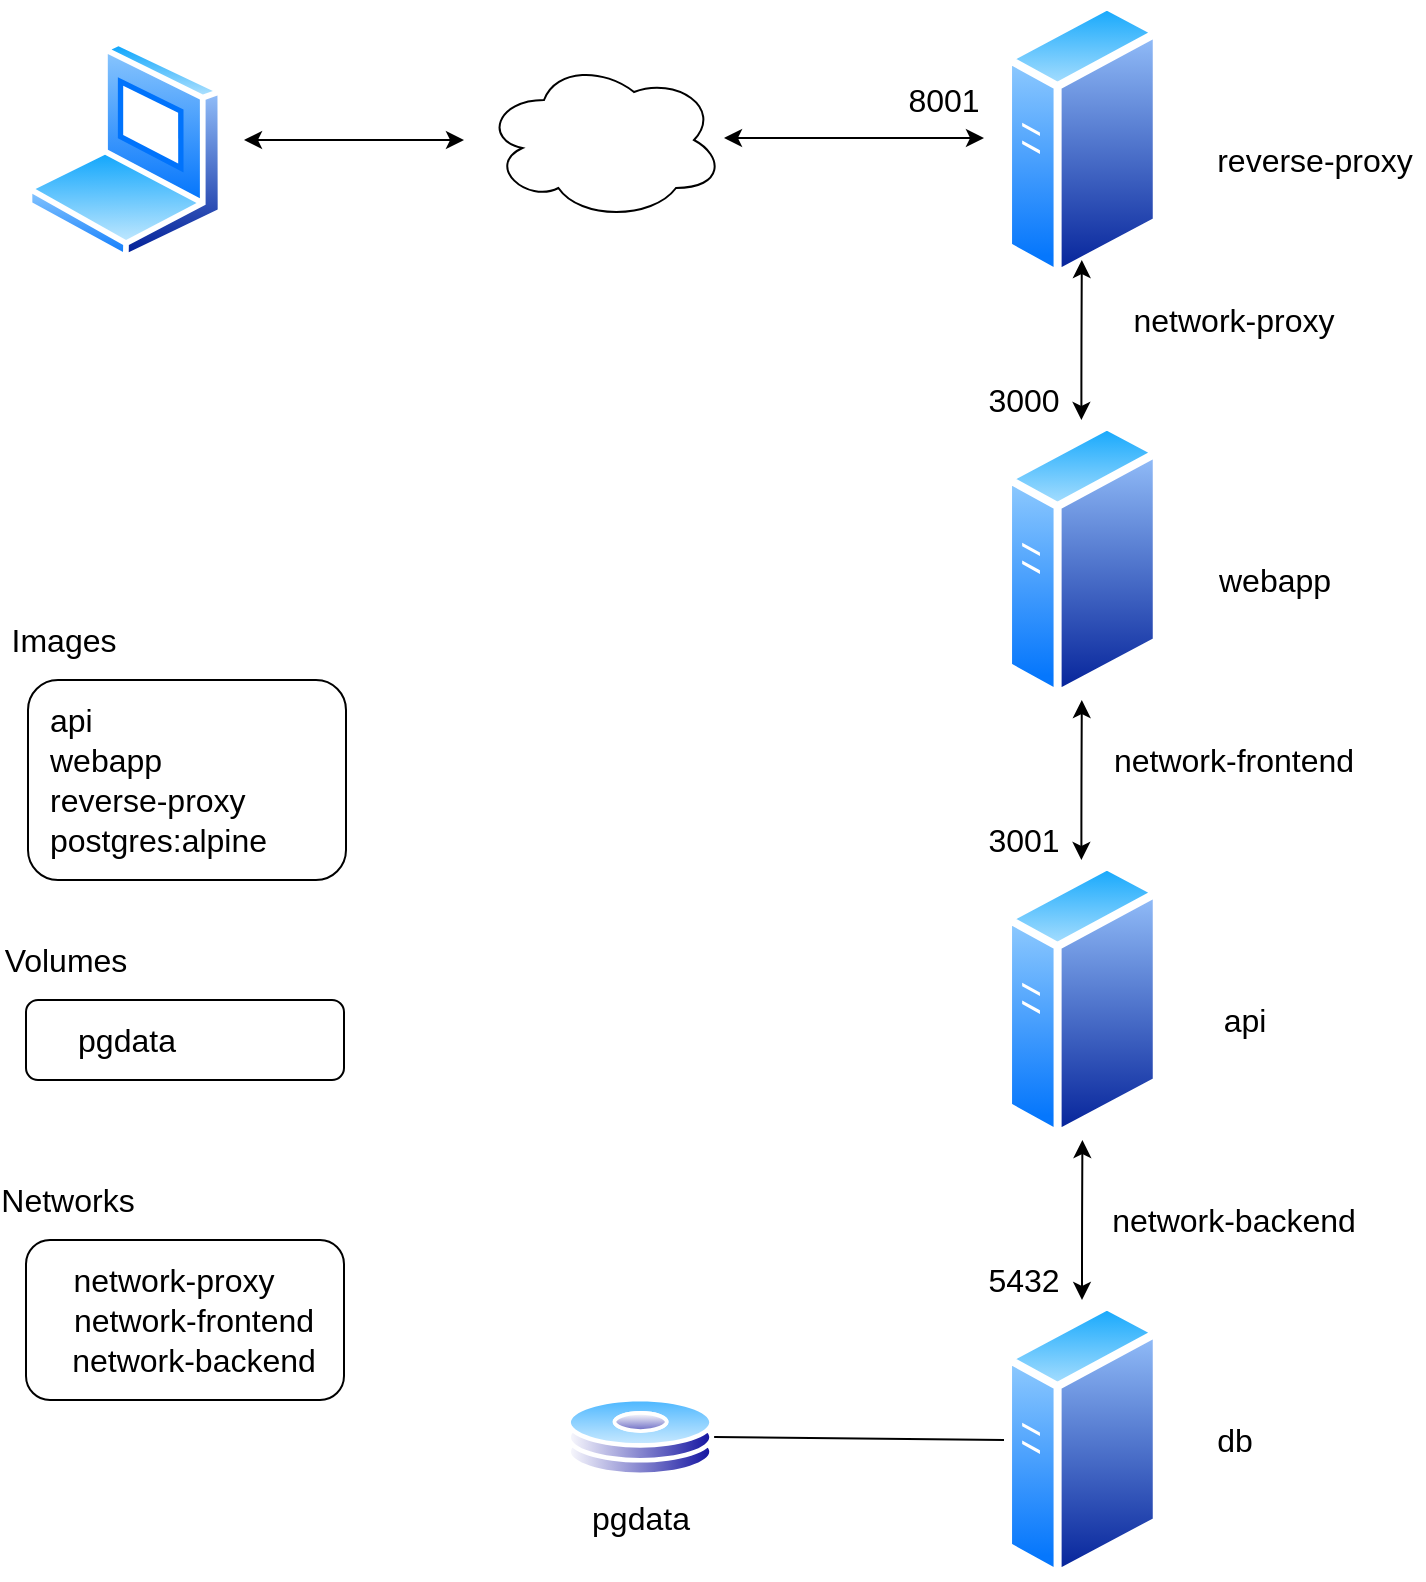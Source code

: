 <mxfile version="14.3.0" type="device"><diagram id="n0uXnBauoqTSHarf0lFr" name="Page-1"><mxGraphModel dx="1344" dy="898" grid="1" gridSize="10" guides="1" tooltips="1" connect="1" arrows="1" fold="1" page="1" pageScale="1" pageWidth="827" pageHeight="1169" math="0" shadow="0"><root><mxCell id="0"/><mxCell id="1" parent="0"/><mxCell id="V1f_BgMcVg6EAaYk4FKo-1" value="" style="aspect=fixed;perimeter=ellipsePerimeter;html=1;align=center;shadow=0;dashed=0;spacingTop=3;image;image=img/lib/active_directory/hard_disk.svg;" parent="1" vertex="1"><mxGeometry x="351" y="748.5" width="74.07" height="40" as="geometry"/></mxCell><mxCell id="V1f_BgMcVg6EAaYk4FKo-2" value="" style="ellipse;shape=cloud;whiteSpace=wrap;html=1;" parent="1" vertex="1"><mxGeometry x="310" y="80" width="120" height="80" as="geometry"/></mxCell><mxCell id="V1f_BgMcVg6EAaYk4FKo-3" value="" style="aspect=fixed;perimeter=ellipsePerimeter;html=1;align=center;shadow=0;dashed=0;spacingTop=3;image;image=img/lib/active_directory/generic_server.svg;" parent="1" vertex="1"><mxGeometry x="570" y="700" width="78.4" height="140" as="geometry"/></mxCell><mxCell id="V1f_BgMcVg6EAaYk4FKo-4" value="db" style="text;html=1;align=center;verticalAlign=middle;resizable=0;points=[];autosize=1;fontSize=16;" parent="1" vertex="1"><mxGeometry x="670" y="760" width="30" height="20" as="geometry"/></mxCell><mxCell id="V1f_BgMcVg6EAaYk4FKo-5" value="pgdata" style="text;html=1;align=center;verticalAlign=middle;resizable=0;points=[];autosize=1;fontSize=16;" parent="1" vertex="1"><mxGeometry x="358.04" y="798.5" width="60" height="20" as="geometry"/></mxCell><mxCell id="V1f_BgMcVg6EAaYk4FKo-6" value="" style="aspect=fixed;perimeter=ellipsePerimeter;html=1;align=center;shadow=0;dashed=0;spacingTop=3;image;image=img/lib/active_directory/generic_server.svg;" parent="1" vertex="1"><mxGeometry x="570" y="260" width="78.4" height="140" as="geometry"/></mxCell><mxCell id="V1f_BgMcVg6EAaYk4FKo-7" value="webapp" style="text;html=1;align=center;verticalAlign=middle;resizable=0;points=[];autosize=1;fontSize=16;" parent="1" vertex="1"><mxGeometry x="670" y="330" width="70" height="20" as="geometry"/></mxCell><mxCell id="V1f_BgMcVg6EAaYk4FKo-8" value="" style="aspect=fixed;perimeter=ellipsePerimeter;html=1;align=center;shadow=0;dashed=0;spacingTop=3;image;image=img/lib/active_directory/generic_server.svg;" parent="1" vertex="1"><mxGeometry x="570" y="50" width="78.4" height="140" as="geometry"/></mxCell><mxCell id="V1f_BgMcVg6EAaYk4FKo-9" value="reverse-proxy" style="text;html=1;align=center;verticalAlign=middle;resizable=0;points=[];autosize=1;fontSize=16;" parent="1" vertex="1"><mxGeometry x="670" y="120" width="110" height="20" as="geometry"/></mxCell><mxCell id="V1f_BgMcVg6EAaYk4FKo-10" value="" style="aspect=fixed;perimeter=ellipsePerimeter;html=1;align=center;shadow=0;dashed=0;spacingTop=3;image;image=img/lib/active_directory/generic_server.svg;" parent="1" vertex="1"><mxGeometry x="570" y="480" width="78.4" height="140" as="geometry"/></mxCell><mxCell id="V1f_BgMcVg6EAaYk4FKo-11" value="api" style="text;html=1;align=center;verticalAlign=middle;resizable=0;points=[];autosize=1;fontSize=16;" parent="1" vertex="1"><mxGeometry x="670" y="550" width="40" height="20" as="geometry"/></mxCell><mxCell id="V1f_BgMcVg6EAaYk4FKo-12" value="" style="aspect=fixed;perimeter=ellipsePerimeter;html=1;align=center;shadow=0;dashed=0;spacingTop=3;image;image=img/lib/active_directory/laptop_client.svg;fontSize=16;" parent="1" vertex="1"><mxGeometry x="81" y="70" width="99" height="110" as="geometry"/></mxCell><mxCell id="V1f_BgMcVg6EAaYk4FKo-13" value="" style="endArrow=none;html=1;fontSize=16;exitX=1;exitY=0.5;exitDx=0;exitDy=0;entryX=0;entryY=0.5;entryDx=0;entryDy=0;" parent="1" source="V1f_BgMcVg6EAaYk4FKo-1" target="V1f_BgMcVg6EAaYk4FKo-3" edge="1"><mxGeometry width="50" height="50" relative="1" as="geometry"><mxPoint x="400" y="480" as="sourcePoint"/><mxPoint x="450" y="430" as="targetPoint"/></mxGeometry></mxCell><mxCell id="V1f_BgMcVg6EAaYk4FKo-14" value="" style="endArrow=classic;startArrow=classic;html=1;fontSize=16;" parent="1" target="V1f_BgMcVg6EAaYk4FKo-10" edge="1"><mxGeometry width="50" height="50" relative="1" as="geometry"><mxPoint x="609" y="700" as="sourcePoint"/><mxPoint x="450" y="430" as="targetPoint"/><Array as="points"><mxPoint x="609" y="670"/></Array></mxGeometry></mxCell><mxCell id="V1f_BgMcVg6EAaYk4FKo-15" value="" style="endArrow=classic;startArrow=classic;html=1;fontSize=16;" parent="1" edge="1"><mxGeometry width="50" height="50" relative="1" as="geometry"><mxPoint x="608.7" y="480" as="sourcePoint"/><mxPoint x="608.9" y="400" as="targetPoint"/><Array as="points"><mxPoint x="608.7" y="450"/></Array></mxGeometry></mxCell><mxCell id="V1f_BgMcVg6EAaYk4FKo-16" value="" style="endArrow=classic;startArrow=classic;html=1;fontSize=16;" parent="1" edge="1"><mxGeometry width="50" height="50" relative="1" as="geometry"><mxPoint x="608.7" y="260" as="sourcePoint"/><mxPoint x="608.9" y="180" as="targetPoint"/><Array as="points"><mxPoint x="608.7" y="230"/></Array></mxGeometry></mxCell><mxCell id="V1f_BgMcVg6EAaYk4FKo-20" value="" style="endArrow=classic;startArrow=classic;html=1;fontSize=16;" parent="1" edge="1"><mxGeometry width="50" height="50" relative="1" as="geometry"><mxPoint x="190" y="120" as="sourcePoint"/><mxPoint x="300" y="120" as="targetPoint"/></mxGeometry></mxCell><mxCell id="V1f_BgMcVg6EAaYk4FKo-21" value="" style="endArrow=classic;startArrow=classic;html=1;fontSize=16;" parent="1" edge="1"><mxGeometry width="50" height="50" relative="1" as="geometry"><mxPoint x="430" y="119" as="sourcePoint"/><mxPoint x="560" y="119" as="targetPoint"/></mxGeometry></mxCell><mxCell id="V1f_BgMcVg6EAaYk4FKo-22" value="8001" style="text;html=1;strokeColor=none;fillColor=none;align=center;verticalAlign=middle;whiteSpace=wrap;rounded=0;fontSize=16;" parent="1" vertex="1"><mxGeometry x="520" y="90" width="40" height="20" as="geometry"/></mxCell><mxCell id="V1f_BgMcVg6EAaYk4FKo-23" value="5432" style="text;html=1;strokeColor=none;fillColor=none;align=center;verticalAlign=middle;whiteSpace=wrap;rounded=0;fontSize=16;" parent="1" vertex="1"><mxGeometry x="560" y="680" width="40" height="20" as="geometry"/></mxCell><mxCell id="V1f_BgMcVg6EAaYk4FKo-24" value="3001" style="text;html=1;strokeColor=none;fillColor=none;align=center;verticalAlign=middle;whiteSpace=wrap;rounded=0;fontSize=16;" parent="1" vertex="1"><mxGeometry x="560" y="460" width="40" height="20" as="geometry"/></mxCell><mxCell id="V1f_BgMcVg6EAaYk4FKo-25" value="3000" style="text;html=1;strokeColor=none;fillColor=none;align=center;verticalAlign=middle;whiteSpace=wrap;rounded=0;fontSize=16;" parent="1" vertex="1"><mxGeometry x="560" y="240" width="40" height="20" as="geometry"/></mxCell><mxCell id="V1f_BgMcVg6EAaYk4FKo-27" value="&lt;div&gt;network-backend&lt;/div&gt;" style="text;html=1;strokeColor=none;fillColor=none;align=center;verticalAlign=middle;whiteSpace=wrap;rounded=0;fontSize=16;" parent="1" vertex="1"><mxGeometry x="610" y="650" width="150" height="20" as="geometry"/></mxCell><mxCell id="V1f_BgMcVg6EAaYk4FKo-28" value="&lt;div&gt;network-frontend&lt;/div&gt;" style="text;html=1;strokeColor=none;fillColor=none;align=center;verticalAlign=middle;whiteSpace=wrap;rounded=0;fontSize=16;" parent="1" vertex="1"><mxGeometry x="610" y="420" width="150" height="20" as="geometry"/></mxCell><mxCell id="V1f_BgMcVg6EAaYk4FKo-29" value="&lt;div&gt;network-proxy&lt;/div&gt;" style="text;html=1;strokeColor=none;fillColor=none;align=center;verticalAlign=middle;whiteSpace=wrap;rounded=0;fontSize=16;" parent="1" vertex="1"><mxGeometry x="610" y="200" width="150" height="20" as="geometry"/></mxCell><mxCell id="V1f_BgMcVg6EAaYk4FKo-31" value="" style="rounded=1;whiteSpace=wrap;html=1;fontSize=16;" parent="1" vertex="1"><mxGeometry x="81" y="550" width="159" height="40" as="geometry"/></mxCell><mxCell id="V1f_BgMcVg6EAaYk4FKo-33" value="" style="rounded=1;whiteSpace=wrap;html=1;fontSize=16;" parent="1" vertex="1"><mxGeometry x="81" y="670" width="159" height="80" as="geometry"/></mxCell><mxCell id="V1f_BgMcVg6EAaYk4FKo-34" value="Volumes" style="text;html=1;strokeColor=none;fillColor=none;align=center;verticalAlign=middle;whiteSpace=wrap;rounded=0;fontSize=16;" parent="1" vertex="1"><mxGeometry x="81" y="520" width="40" height="20" as="geometry"/></mxCell><mxCell id="V1f_BgMcVg6EAaYk4FKo-35" value="Networks" style="text;html=1;strokeColor=none;fillColor=none;align=center;verticalAlign=middle;whiteSpace=wrap;rounded=0;fontSize=16;" parent="1" vertex="1"><mxGeometry x="82" y="640" width="40" height="20" as="geometry"/></mxCell><mxCell id="V1f_BgMcVg6EAaYk4FKo-36" value="&lt;div&gt;network-proxy&lt;/div&gt;" style="text;html=1;strokeColor=none;fillColor=none;align=center;verticalAlign=middle;whiteSpace=wrap;rounded=0;fontSize=16;" parent="1" vertex="1"><mxGeometry x="80" y="680" width="150" height="20" as="geometry"/></mxCell><mxCell id="V1f_BgMcVg6EAaYk4FKo-37" value="&lt;div&gt;network-frontend&lt;/div&gt;" style="text;html=1;strokeColor=none;fillColor=none;align=center;verticalAlign=middle;whiteSpace=wrap;rounded=0;fontSize=16;" parent="1" vertex="1"><mxGeometry x="90" y="700" width="150" height="20" as="geometry"/></mxCell><mxCell id="V1f_BgMcVg6EAaYk4FKo-38" value="&lt;div&gt;network-backend&lt;/div&gt;" style="text;html=1;strokeColor=none;fillColor=none;align=center;verticalAlign=middle;whiteSpace=wrap;rounded=0;fontSize=16;" parent="1" vertex="1"><mxGeometry x="90" y="720" width="150" height="20" as="geometry"/></mxCell><mxCell id="V1f_BgMcVg6EAaYk4FKo-39" value="pgdata" style="text;html=1;align=center;verticalAlign=middle;resizable=0;points=[];autosize=1;fontSize=16;" parent="1" vertex="1"><mxGeometry x="100.5" y="560" width="60" height="20" as="geometry"/></mxCell><mxCell id="V1f_BgMcVg6EAaYk4FKo-40" value="" style="rounded=1;whiteSpace=wrap;html=1;fontSize=16;" parent="1" vertex="1"><mxGeometry x="82" y="390" width="159" height="100" as="geometry"/></mxCell><mxCell id="V1f_BgMcVg6EAaYk4FKo-41" value="Images" style="text;html=1;strokeColor=none;fillColor=none;align=center;verticalAlign=middle;whiteSpace=wrap;rounded=0;fontSize=16;" parent="1" vertex="1"><mxGeometry x="80" y="360" width="40" height="20" as="geometry"/></mxCell><mxCell id="V1f_BgMcVg6EAaYk4FKo-42" value="api" style="text;html=1;strokeColor=none;fillColor=none;align=left;verticalAlign=middle;whiteSpace=wrap;rounded=0;fontSize=16;" parent="1" vertex="1"><mxGeometry x="91" y="400" width="150" height="20" as="geometry"/></mxCell><mxCell id="V1f_BgMcVg6EAaYk4FKo-43" value="webapp" style="text;html=1;strokeColor=none;fillColor=none;align=left;verticalAlign=middle;whiteSpace=wrap;rounded=0;fontSize=16;" parent="1" vertex="1"><mxGeometry x="91" y="420" width="150" height="20" as="geometry"/></mxCell><mxCell id="V1f_BgMcVg6EAaYk4FKo-44" value="&lt;div align=&quot;left&quot;&gt;reverse-proxy&lt;/div&gt;" style="text;html=1;strokeColor=none;fillColor=none;align=left;verticalAlign=middle;whiteSpace=wrap;rounded=0;fontSize=16;" parent="1" vertex="1"><mxGeometry x="91" y="440" width="150" height="20" as="geometry"/></mxCell><mxCell id="MzNBvE7lXhqYW-gmfV54-1" value="postgres:alpine" style="text;html=1;strokeColor=none;fillColor=none;align=left;verticalAlign=middle;whiteSpace=wrap;rounded=0;fontSize=16;" vertex="1" parent="1"><mxGeometry x="91" y="460" width="150" height="20" as="geometry"/></mxCell></root></mxGraphModel></diagram></mxfile>